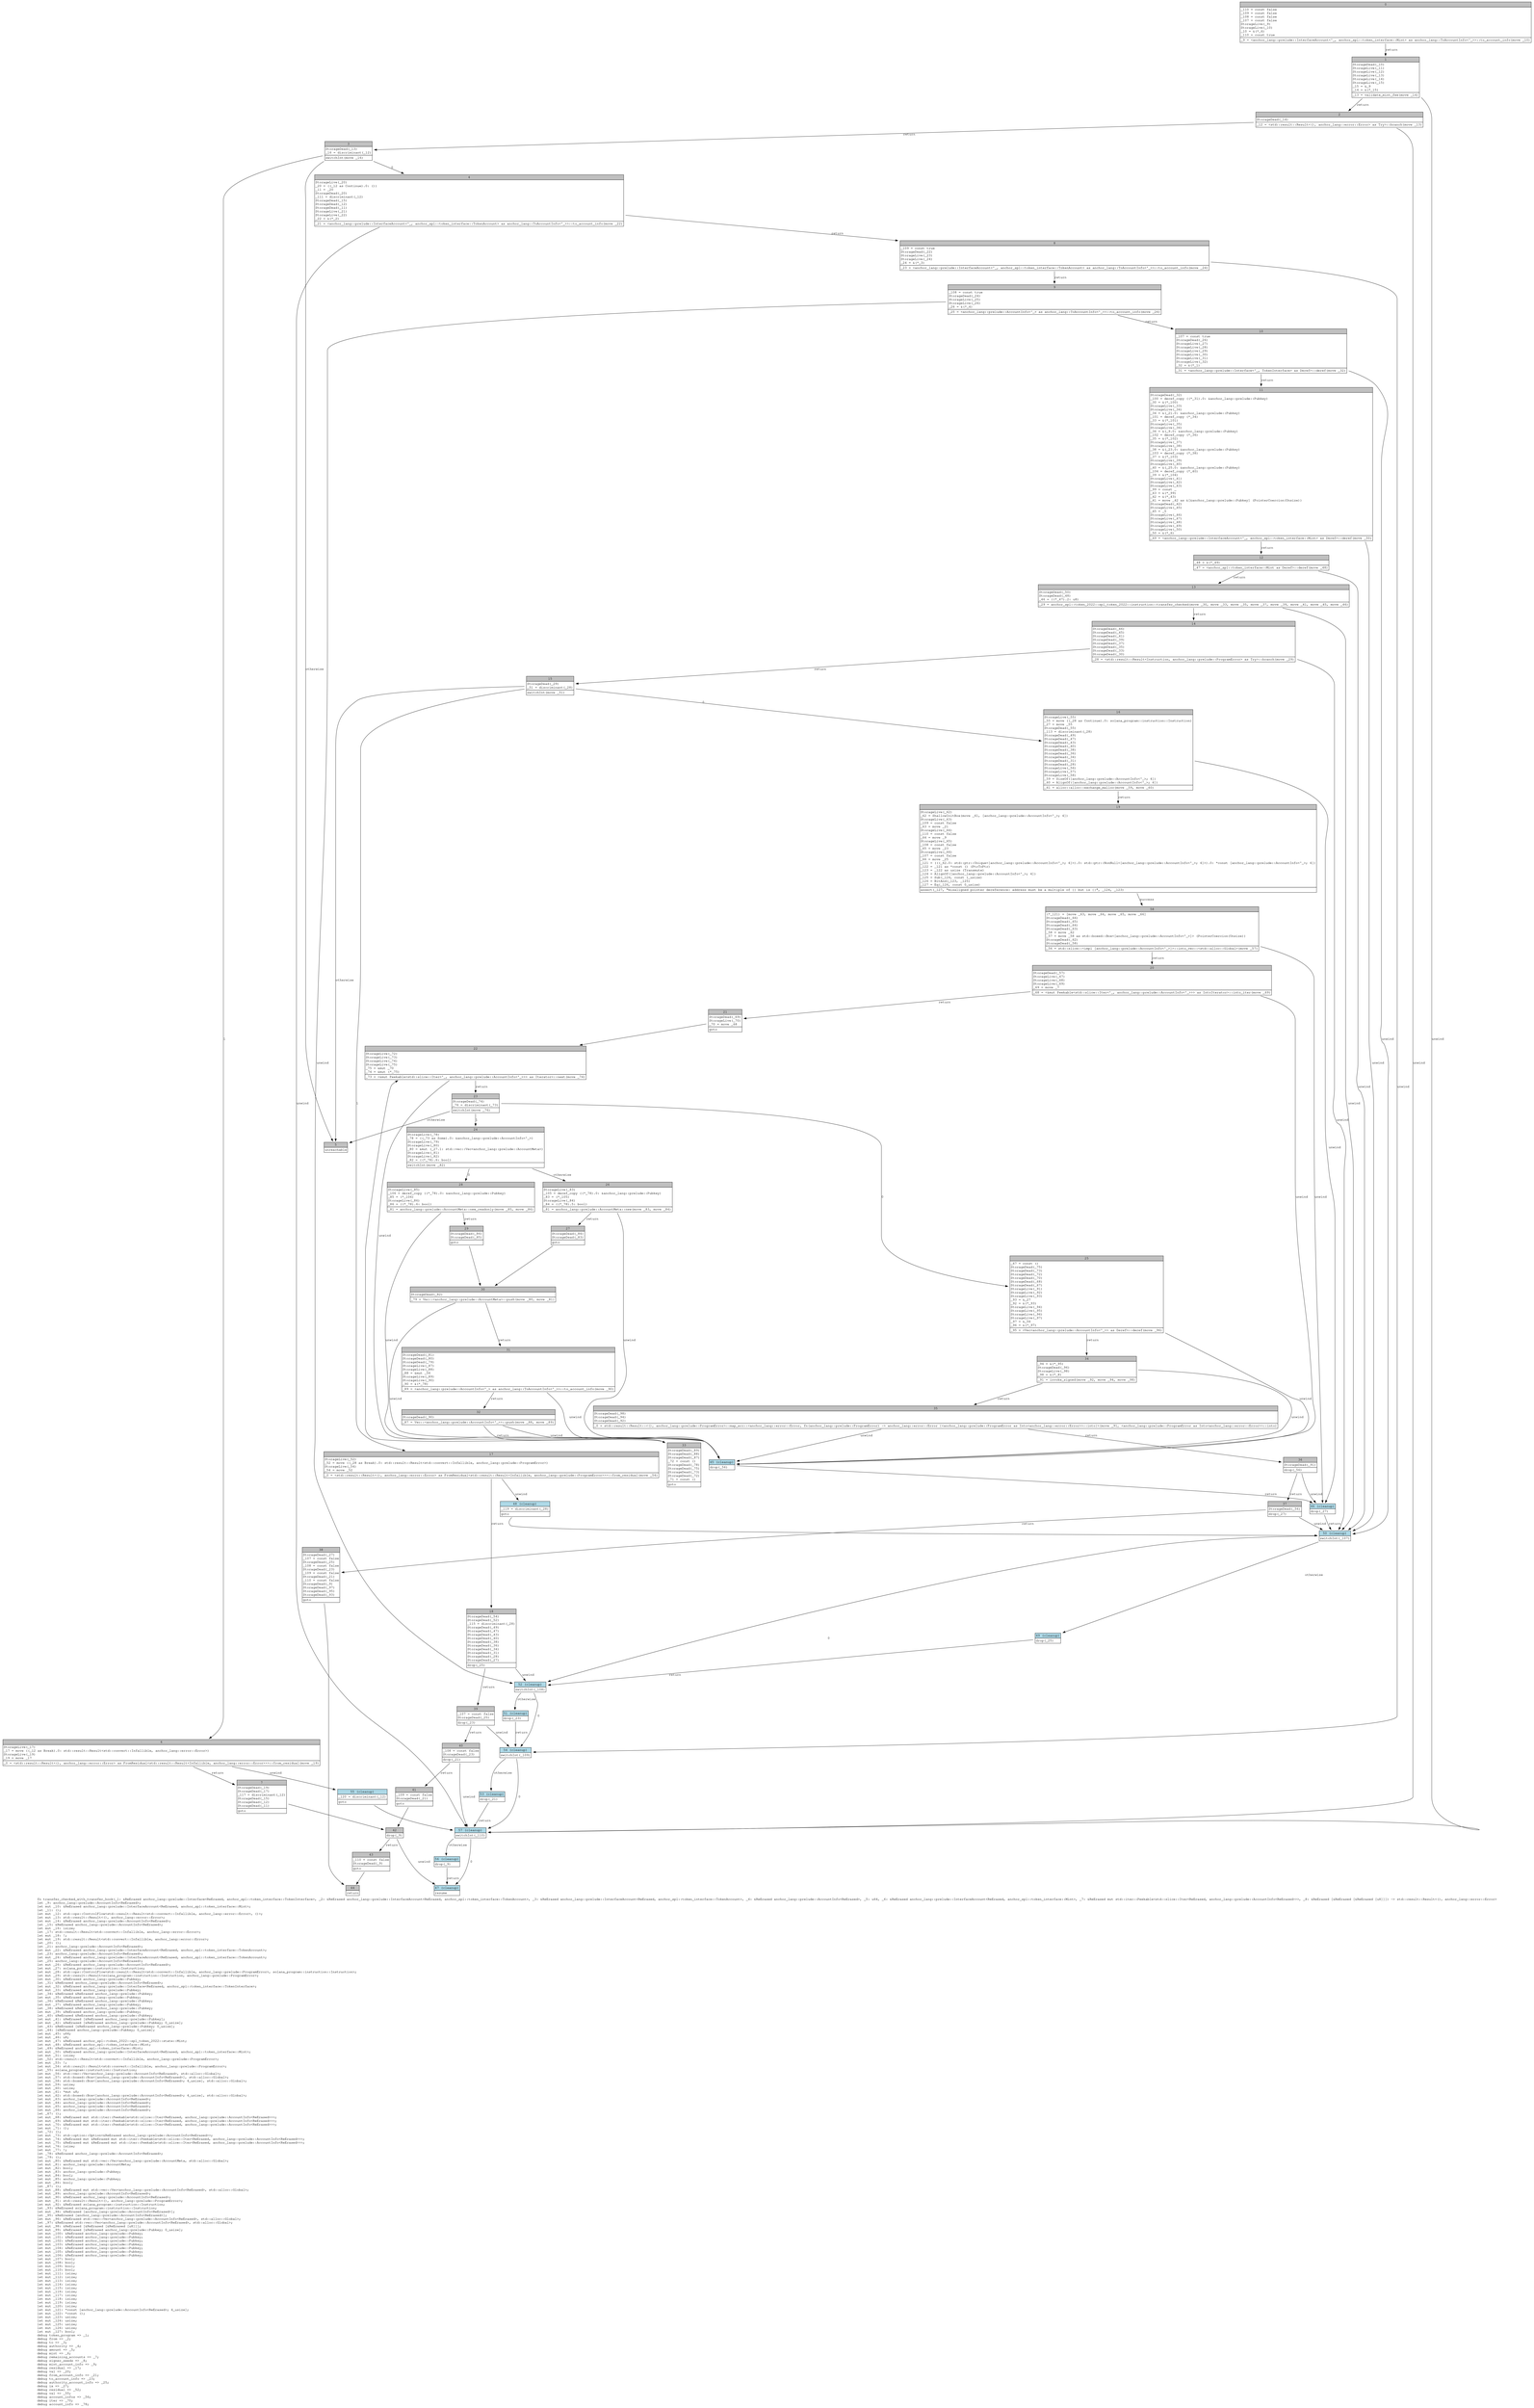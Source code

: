 digraph Mir_0_857 {
    graph [fontname="Courier, monospace"];
    node [fontname="Courier, monospace"];
    edge [fontname="Courier, monospace"];
    label=<fn transfer_checked_with_transfer_hook(_1: &amp;ReErased anchor_lang::prelude::Interface&lt;ReErased, anchor_spl::token_interface::TokenInterface&gt;, _2: &amp;ReErased anchor_lang::prelude::InterfaceAccount&lt;ReErased, anchor_spl::token_interface::TokenAccount&gt;, _3: &amp;ReErased anchor_lang::prelude::InterfaceAccount&lt;ReErased, anchor_spl::token_interface::TokenAccount&gt;, _4: &amp;ReErased anchor_lang::prelude::AccountInfo&lt;ReErased&gt;, _5: u64, _6: &amp;ReErased anchor_lang::prelude::InterfaceAccount&lt;ReErased, anchor_spl::token_interface::Mint&gt;, _7: &amp;ReErased mut std::iter::Peekable&lt;std::slice::Iter&lt;ReErased, anchor_lang::prelude::AccountInfo&lt;ReErased&gt;&gt;&gt;, _8: &amp;ReErased [&amp;ReErased [&amp;ReErased [u8]]]) -&gt; std::result::Result&lt;(), anchor_lang::error::Error&gt;<br align="left"/>let _9: anchor_lang::prelude::AccountInfo&lt;ReErased&gt;;<br align="left"/>let mut _10: &amp;ReErased anchor_lang::prelude::InterfaceAccount&lt;ReErased, anchor_spl::token_interface::Mint&gt;;<br align="left"/>let _11: ();<br align="left"/>let mut _12: std::ops::ControlFlow&lt;std::result::Result&lt;std::convert::Infallible, anchor_lang::error::Error&gt;, ()&gt;;<br align="left"/>let mut _13: std::result::Result&lt;(), anchor_lang::error::Error&gt;;<br align="left"/>let mut _14: &amp;ReErased anchor_lang::prelude::AccountInfo&lt;ReErased&gt;;<br align="left"/>let _15: &amp;ReErased anchor_lang::prelude::AccountInfo&lt;ReErased&gt;;<br align="left"/>let mut _16: isize;<br align="left"/>let _17: std::result::Result&lt;std::convert::Infallible, anchor_lang::error::Error&gt;;<br align="left"/>let mut _18: !;<br align="left"/>let mut _19: std::result::Result&lt;std::convert::Infallible, anchor_lang::error::Error&gt;;<br align="left"/>let _20: ();<br align="left"/>let _21: anchor_lang::prelude::AccountInfo&lt;ReErased&gt;;<br align="left"/>let mut _22: &amp;ReErased anchor_lang::prelude::InterfaceAccount&lt;ReErased, anchor_spl::token_interface::TokenAccount&gt;;<br align="left"/>let _23: anchor_lang::prelude::AccountInfo&lt;ReErased&gt;;<br align="left"/>let mut _24: &amp;ReErased anchor_lang::prelude::InterfaceAccount&lt;ReErased, anchor_spl::token_interface::TokenAccount&gt;;<br align="left"/>let _25: anchor_lang::prelude::AccountInfo&lt;ReErased&gt;;<br align="left"/>let mut _26: &amp;ReErased anchor_lang::prelude::AccountInfo&lt;ReErased&gt;;<br align="left"/>let mut _27: solana_program::instruction::Instruction;<br align="left"/>let mut _28: std::ops::ControlFlow&lt;std::result::Result&lt;std::convert::Infallible, anchor_lang::prelude::ProgramError&gt;, solana_program::instruction::Instruction&gt;;<br align="left"/>let mut _29: std::result::Result&lt;solana_program::instruction::Instruction, anchor_lang::prelude::ProgramError&gt;;<br align="left"/>let mut _30: &amp;ReErased anchor_lang::prelude::Pubkey;<br align="left"/>let _31: &amp;ReErased anchor_lang::prelude::AccountInfo&lt;ReErased&gt;;<br align="left"/>let mut _32: &amp;ReErased anchor_lang::prelude::Interface&lt;ReErased, anchor_spl::token_interface::TokenInterface&gt;;<br align="left"/>let mut _33: &amp;ReErased anchor_lang::prelude::Pubkey;<br align="left"/>let _34: &amp;ReErased &amp;ReErased anchor_lang::prelude::Pubkey;<br align="left"/>let mut _35: &amp;ReErased anchor_lang::prelude::Pubkey;<br align="left"/>let _36: &amp;ReErased &amp;ReErased anchor_lang::prelude::Pubkey;<br align="left"/>let mut _37: &amp;ReErased anchor_lang::prelude::Pubkey;<br align="left"/>let _38: &amp;ReErased &amp;ReErased anchor_lang::prelude::Pubkey;<br align="left"/>let mut _39: &amp;ReErased anchor_lang::prelude::Pubkey;<br align="left"/>let _40: &amp;ReErased &amp;ReErased anchor_lang::prelude::Pubkey;<br align="left"/>let mut _41: &amp;ReErased [&amp;ReErased anchor_lang::prelude::Pubkey];<br align="left"/>let mut _42: &amp;ReErased [&amp;ReErased anchor_lang::prelude::Pubkey; 0_usize];<br align="left"/>let _43: &amp;ReErased [&amp;ReErased anchor_lang::prelude::Pubkey; 0_usize];<br align="left"/>let _44: [&amp;ReErased anchor_lang::prelude::Pubkey; 0_usize];<br align="left"/>let mut _45: u64;<br align="left"/>let mut _46: u8;<br align="left"/>let mut _47: &amp;ReErased anchor_spl::token_2022::spl_token_2022::state::Mint;<br align="left"/>let mut _48: &amp;ReErased anchor_spl::token_interface::Mint;<br align="left"/>let _49: &amp;ReErased anchor_spl::token_interface::Mint;<br align="left"/>let mut _50: &amp;ReErased anchor_lang::prelude::InterfaceAccount&lt;ReErased, anchor_spl::token_interface::Mint&gt;;<br align="left"/>let mut _51: isize;<br align="left"/>let _52: std::result::Result&lt;std::convert::Infallible, anchor_lang::prelude::ProgramError&gt;;<br align="left"/>let mut _53: !;<br align="left"/>let mut _54: std::result::Result&lt;std::convert::Infallible, anchor_lang::prelude::ProgramError&gt;;<br align="left"/>let _55: solana_program::instruction::Instruction;<br align="left"/>let mut _56: std::vec::Vec&lt;anchor_lang::prelude::AccountInfo&lt;ReErased&gt;, std::alloc::Global&gt;;<br align="left"/>let mut _57: std::boxed::Box&lt;[anchor_lang::prelude::AccountInfo&lt;ReErased&gt;], std::alloc::Global&gt;;<br align="left"/>let mut _58: std::boxed::Box&lt;[anchor_lang::prelude::AccountInfo&lt;ReErased&gt;; 4_usize], std::alloc::Global&gt;;<br align="left"/>let mut _59: usize;<br align="left"/>let mut _60: usize;<br align="left"/>let mut _61: *mut u8;<br align="left"/>let mut _62: std::boxed::Box&lt;[anchor_lang::prelude::AccountInfo&lt;ReErased&gt;; 4_usize], std::alloc::Global&gt;;<br align="left"/>let mut _63: anchor_lang::prelude::AccountInfo&lt;ReErased&gt;;<br align="left"/>let mut _64: anchor_lang::prelude::AccountInfo&lt;ReErased&gt;;<br align="left"/>let mut _65: anchor_lang::prelude::AccountInfo&lt;ReErased&gt;;<br align="left"/>let mut _66: anchor_lang::prelude::AccountInfo&lt;ReErased&gt;;<br align="left"/>let _67: ();<br align="left"/>let mut _68: &amp;ReErased mut std::iter::Peekable&lt;std::slice::Iter&lt;ReErased, anchor_lang::prelude::AccountInfo&lt;ReErased&gt;&gt;&gt;;<br align="left"/>let mut _69: &amp;ReErased mut std::iter::Peekable&lt;std::slice::Iter&lt;ReErased, anchor_lang::prelude::AccountInfo&lt;ReErased&gt;&gt;&gt;;<br align="left"/>let mut _70: &amp;ReErased mut std::iter::Peekable&lt;std::slice::Iter&lt;ReErased, anchor_lang::prelude::AccountInfo&lt;ReErased&gt;&gt;&gt;;<br align="left"/>let mut _71: ();<br align="left"/>let _72: ();<br align="left"/>let mut _73: std::option::Option&lt;&amp;ReErased anchor_lang::prelude::AccountInfo&lt;ReErased&gt;&gt;;<br align="left"/>let mut _74: &amp;ReErased mut &amp;ReErased mut std::iter::Peekable&lt;std::slice::Iter&lt;ReErased, anchor_lang::prelude::AccountInfo&lt;ReErased&gt;&gt;&gt;;<br align="left"/>let mut _75: &amp;ReErased mut &amp;ReErased mut std::iter::Peekable&lt;std::slice::Iter&lt;ReErased, anchor_lang::prelude::AccountInfo&lt;ReErased&gt;&gt;&gt;;<br align="left"/>let mut _76: isize;<br align="left"/>let mut _77: !;<br align="left"/>let _78: &amp;ReErased anchor_lang::prelude::AccountInfo&lt;ReErased&gt;;<br align="left"/>let _79: ();<br align="left"/>let mut _80: &amp;ReErased mut std::vec::Vec&lt;anchor_lang::prelude::AccountMeta, std::alloc::Global&gt;;<br align="left"/>let mut _81: anchor_lang::prelude::AccountMeta;<br align="left"/>let mut _82: bool;<br align="left"/>let mut _83: anchor_lang::prelude::Pubkey;<br align="left"/>let mut _84: bool;<br align="left"/>let mut _85: anchor_lang::prelude::Pubkey;<br align="left"/>let mut _86: bool;<br align="left"/>let _87: ();<br align="left"/>let mut _88: &amp;ReErased mut std::vec::Vec&lt;anchor_lang::prelude::AccountInfo&lt;ReErased&gt;, std::alloc::Global&gt;;<br align="left"/>let mut _89: anchor_lang::prelude::AccountInfo&lt;ReErased&gt;;<br align="left"/>let mut _90: &amp;ReErased anchor_lang::prelude::AccountInfo&lt;ReErased&gt;;<br align="left"/>let mut _91: std::result::Result&lt;(), anchor_lang::prelude::ProgramError&gt;;<br align="left"/>let mut _92: &amp;ReErased solana_program::instruction::Instruction;<br align="left"/>let _93: &amp;ReErased solana_program::instruction::Instruction;<br align="left"/>let mut _94: &amp;ReErased [anchor_lang::prelude::AccountInfo&lt;ReErased&gt;];<br align="left"/>let _95: &amp;ReErased [anchor_lang::prelude::AccountInfo&lt;ReErased&gt;];<br align="left"/>let mut _96: &amp;ReErased std::vec::Vec&lt;anchor_lang::prelude::AccountInfo&lt;ReErased&gt;, std::alloc::Global&gt;;<br align="left"/>let _97: &amp;ReErased std::vec::Vec&lt;anchor_lang::prelude::AccountInfo&lt;ReErased&gt;, std::alloc::Global&gt;;<br align="left"/>let mut _98: &amp;ReErased [&amp;ReErased [&amp;ReErased [u8]]];<br align="left"/>let mut _99: &amp;ReErased [&amp;ReErased anchor_lang::prelude::Pubkey; 0_usize];<br align="left"/>let mut _100: &amp;ReErased anchor_lang::prelude::Pubkey;<br align="left"/>let mut _101: &amp;ReErased anchor_lang::prelude::Pubkey;<br align="left"/>let mut _102: &amp;ReErased anchor_lang::prelude::Pubkey;<br align="left"/>let mut _103: &amp;ReErased anchor_lang::prelude::Pubkey;<br align="left"/>let mut _104: &amp;ReErased anchor_lang::prelude::Pubkey;<br align="left"/>let mut _105: &amp;ReErased anchor_lang::prelude::Pubkey;<br align="left"/>let mut _106: &amp;ReErased anchor_lang::prelude::Pubkey;<br align="left"/>let mut _107: bool;<br align="left"/>let mut _108: bool;<br align="left"/>let mut _109: bool;<br align="left"/>let mut _110: bool;<br align="left"/>let mut _111: isize;<br align="left"/>let mut _112: isize;<br align="left"/>let mut _113: isize;<br align="left"/>let mut _114: isize;<br align="left"/>let mut _115: isize;<br align="left"/>let mut _116: isize;<br align="left"/>let mut _117: isize;<br align="left"/>let mut _118: isize;<br align="left"/>let mut _119: isize;<br align="left"/>let mut _120: isize;<br align="left"/>let mut _121: *const [anchor_lang::prelude::AccountInfo&lt;ReErased&gt;; 4_usize];<br align="left"/>let mut _122: *const ();<br align="left"/>let mut _123: usize;<br align="left"/>let mut _124: usize;<br align="left"/>let mut _125: usize;<br align="left"/>let mut _126: usize;<br align="left"/>let mut _127: bool;<br align="left"/>debug token_program =&gt; _1;<br align="left"/>debug from =&gt; _2;<br align="left"/>debug to =&gt; _3;<br align="left"/>debug authority =&gt; _4;<br align="left"/>debug amount =&gt; _5;<br align="left"/>debug mint =&gt; _6;<br align="left"/>debug remaining_accounts =&gt; _7;<br align="left"/>debug signer_seeds =&gt; _8;<br align="left"/>debug mint_account_info =&gt; _9;<br align="left"/>debug residual =&gt; _17;<br align="left"/>debug val =&gt; _20;<br align="left"/>debug from_account_info =&gt; _21;<br align="left"/>debug to_account_info =&gt; _23;<br align="left"/>debug authority_account_info =&gt; _25;<br align="left"/>debug ix =&gt; _27;<br align="left"/>debug residual =&gt; _52;<br align="left"/>debug val =&gt; _55;<br align="left"/>debug account_infos =&gt; _56;<br align="left"/>debug iter =&gt; _70;<br align="left"/>debug account_info =&gt; _78;<br align="left"/>>;
    bb0__0_857 [shape="none", label=<<table border="0" cellborder="1" cellspacing="0"><tr><td bgcolor="gray" align="center" colspan="1">0</td></tr><tr><td align="left" balign="left">_110 = const false<br/>_109 = const false<br/>_108 = const false<br/>_107 = const false<br/>StorageLive(_9)<br/>StorageLive(_10)<br/>_10 = &amp;(*_6)<br/>_110 = const true<br/></td></tr><tr><td align="left">_9 = &lt;anchor_lang::prelude::InterfaceAccount&lt;'_, anchor_spl::token_interface::Mint&gt; as anchor_lang::ToAccountInfo&lt;'_&gt;&gt;::to_account_info(move _10)</td></tr></table>>];
    bb1__0_857 [shape="none", label=<<table border="0" cellborder="1" cellspacing="0"><tr><td bgcolor="gray" align="center" colspan="1">1</td></tr><tr><td align="left" balign="left">StorageDead(_10)<br/>StorageLive(_11)<br/>StorageLive(_12)<br/>StorageLive(_13)<br/>StorageLive(_14)<br/>StorageLive(_15)<br/>_15 = &amp;_9<br/>_14 = &amp;(*_15)<br/></td></tr><tr><td align="left">_13 = validate_mint_fee(move _14)</td></tr></table>>];
    bb2__0_857 [shape="none", label=<<table border="0" cellborder="1" cellspacing="0"><tr><td bgcolor="gray" align="center" colspan="1">2</td></tr><tr><td align="left" balign="left">StorageDead(_14)<br/></td></tr><tr><td align="left">_12 = &lt;std::result::Result&lt;(), anchor_lang::error::Error&gt; as Try&gt;::branch(move _13)</td></tr></table>>];
    bb3__0_857 [shape="none", label=<<table border="0" cellborder="1" cellspacing="0"><tr><td bgcolor="gray" align="center" colspan="1">3</td></tr><tr><td align="left" balign="left">StorageDead(_13)<br/>_16 = discriminant(_12)<br/></td></tr><tr><td align="left">switchInt(move _16)</td></tr></table>>];
    bb4__0_857 [shape="none", label=<<table border="0" cellborder="1" cellspacing="0"><tr><td bgcolor="gray" align="center" colspan="1">4</td></tr><tr><td align="left" balign="left">StorageLive(_20)<br/>_20 = ((_12 as Continue).0: ())<br/>_11 = _20<br/>StorageDead(_20)<br/>_111 = discriminant(_12)<br/>StorageDead(_15)<br/>StorageDead(_12)<br/>StorageDead(_11)<br/>StorageLive(_21)<br/>StorageLive(_22)<br/>_22 = &amp;(*_2)<br/></td></tr><tr><td align="left">_21 = &lt;anchor_lang::prelude::InterfaceAccount&lt;'_, anchor_spl::token_interface::TokenAccount&gt; as anchor_lang::ToAccountInfo&lt;'_&gt;&gt;::to_account_info(move _22)</td></tr></table>>];
    bb5__0_857 [shape="none", label=<<table border="0" cellborder="1" cellspacing="0"><tr><td bgcolor="gray" align="center" colspan="1">5</td></tr><tr><td align="left">unreachable</td></tr></table>>];
    bb6__0_857 [shape="none", label=<<table border="0" cellborder="1" cellspacing="0"><tr><td bgcolor="gray" align="center" colspan="1">6</td></tr><tr><td align="left" balign="left">StorageLive(_17)<br/>_17 = move ((_12 as Break).0: std::result::Result&lt;std::convert::Infallible, anchor_lang::error::Error&gt;)<br/>StorageLive(_19)<br/>_19 = move _17<br/></td></tr><tr><td align="left">_0 = &lt;std::result::Result&lt;(), anchor_lang::error::Error&gt; as FromResidual&lt;std::result::Result&lt;Infallible, anchor_lang::error::Error&gt;&gt;&gt;::from_residual(move _19)</td></tr></table>>];
    bb7__0_857 [shape="none", label=<<table border="0" cellborder="1" cellspacing="0"><tr><td bgcolor="gray" align="center" colspan="1">7</td></tr><tr><td align="left" balign="left">StorageDead(_19)<br/>StorageDead(_17)<br/>_117 = discriminant(_12)<br/>StorageDead(_15)<br/>StorageDead(_12)<br/>StorageDead(_11)<br/></td></tr><tr><td align="left">goto</td></tr></table>>];
    bb8__0_857 [shape="none", label=<<table border="0" cellborder="1" cellspacing="0"><tr><td bgcolor="gray" align="center" colspan="1">8</td></tr><tr><td align="left" balign="left">_109 = const true<br/>StorageDead(_22)<br/>StorageLive(_23)<br/>StorageLive(_24)<br/>_24 = &amp;(*_3)<br/></td></tr><tr><td align="left">_23 = &lt;anchor_lang::prelude::InterfaceAccount&lt;'_, anchor_spl::token_interface::TokenAccount&gt; as anchor_lang::ToAccountInfo&lt;'_&gt;&gt;::to_account_info(move _24)</td></tr></table>>];
    bb9__0_857 [shape="none", label=<<table border="0" cellborder="1" cellspacing="0"><tr><td bgcolor="gray" align="center" colspan="1">9</td></tr><tr><td align="left" balign="left">_108 = const true<br/>StorageDead(_24)<br/>StorageLive(_25)<br/>StorageLive(_26)<br/>_26 = &amp;(*_4)<br/></td></tr><tr><td align="left">_25 = &lt;anchor_lang::prelude::AccountInfo&lt;'_&gt; as anchor_lang::ToAccountInfo&lt;'_&gt;&gt;::to_account_info(move _26)</td></tr></table>>];
    bb10__0_857 [shape="none", label=<<table border="0" cellborder="1" cellspacing="0"><tr><td bgcolor="gray" align="center" colspan="1">10</td></tr><tr><td align="left" balign="left">_107 = const true<br/>StorageDead(_26)<br/>StorageLive(_27)<br/>StorageLive(_28)<br/>StorageLive(_29)<br/>StorageLive(_30)<br/>StorageLive(_31)<br/>StorageLive(_32)<br/>_32 = &amp;(*_1)<br/></td></tr><tr><td align="left">_31 = &lt;anchor_lang::prelude::Interface&lt;'_, TokenInterface&gt; as Deref&gt;::deref(move _32)</td></tr></table>>];
    bb11__0_857 [shape="none", label=<<table border="0" cellborder="1" cellspacing="0"><tr><td bgcolor="gray" align="center" colspan="1">11</td></tr><tr><td align="left" balign="left">StorageDead(_32)<br/>_100 = deref_copy ((*_31).0: &amp;anchor_lang::prelude::Pubkey)<br/>_30 = &amp;(*_100)<br/>StorageLive(_33)<br/>StorageLive(_34)<br/>_34 = &amp;(_21.0: &amp;anchor_lang::prelude::Pubkey)<br/>_101 = deref_copy (*_34)<br/>_33 = &amp;(*_101)<br/>StorageLive(_35)<br/>StorageLive(_36)<br/>_36 = &amp;(_9.0: &amp;anchor_lang::prelude::Pubkey)<br/>_102 = deref_copy (*_36)<br/>_35 = &amp;(*_102)<br/>StorageLive(_37)<br/>StorageLive(_38)<br/>_38 = &amp;(_23.0: &amp;anchor_lang::prelude::Pubkey)<br/>_103 = deref_copy (*_38)<br/>_37 = &amp;(*_103)<br/>StorageLive(_39)<br/>StorageLive(_40)<br/>_40 = &amp;(_25.0: &amp;anchor_lang::prelude::Pubkey)<br/>_104 = deref_copy (*_40)<br/>_39 = &amp;(*_104)<br/>StorageLive(_41)<br/>StorageLive(_42)<br/>StorageLive(_43)<br/>_99 = const _<br/>_43 = &amp;(*_99)<br/>_42 = &amp;(*_43)<br/>_41 = move _42 as &amp;[&amp;anchor_lang::prelude::Pubkey] (PointerCoercion(Unsize))<br/>StorageDead(_42)<br/>StorageLive(_45)<br/>_45 = _5<br/>StorageLive(_46)<br/>StorageLive(_47)<br/>StorageLive(_48)<br/>StorageLive(_49)<br/>StorageLive(_50)<br/>_50 = &amp;(*_6)<br/></td></tr><tr><td align="left">_49 = &lt;anchor_lang::prelude::InterfaceAccount&lt;'_, anchor_spl::token_interface::Mint&gt; as Deref&gt;::deref(move _50)</td></tr></table>>];
    bb12__0_857 [shape="none", label=<<table border="0" cellborder="1" cellspacing="0"><tr><td bgcolor="gray" align="center" colspan="1">12</td></tr><tr><td align="left" balign="left">_48 = &amp;(*_49)<br/></td></tr><tr><td align="left">_47 = &lt;anchor_spl::token_interface::Mint as Deref&gt;::deref(move _48)</td></tr></table>>];
    bb13__0_857 [shape="none", label=<<table border="0" cellborder="1" cellspacing="0"><tr><td bgcolor="gray" align="center" colspan="1">13</td></tr><tr><td align="left" balign="left">StorageDead(_50)<br/>StorageDead(_48)<br/>_46 = ((*_47).2: u8)<br/></td></tr><tr><td align="left">_29 = anchor_spl::token_2022::spl_token_2022::instruction::transfer_checked(move _30, move _33, move _35, move _37, move _39, move _41, move _45, move _46)</td></tr></table>>];
    bb14__0_857 [shape="none", label=<<table border="0" cellborder="1" cellspacing="0"><tr><td bgcolor="gray" align="center" colspan="1">14</td></tr><tr><td align="left" balign="left">StorageDead(_46)<br/>StorageDead(_45)<br/>StorageDead(_41)<br/>StorageDead(_39)<br/>StorageDead(_37)<br/>StorageDead(_35)<br/>StorageDead(_33)<br/>StorageDead(_30)<br/></td></tr><tr><td align="left">_28 = &lt;std::result::Result&lt;Instruction, anchor_lang::prelude::ProgramError&gt; as Try&gt;::branch(move _29)</td></tr></table>>];
    bb15__0_857 [shape="none", label=<<table border="0" cellborder="1" cellspacing="0"><tr><td bgcolor="gray" align="center" colspan="1">15</td></tr><tr><td align="left" balign="left">StorageDead(_29)<br/>_51 = discriminant(_28)<br/></td></tr><tr><td align="left">switchInt(move _51)</td></tr></table>>];
    bb16__0_857 [shape="none", label=<<table border="0" cellborder="1" cellspacing="0"><tr><td bgcolor="gray" align="center" colspan="1">16</td></tr><tr><td align="left" balign="left">StorageLive(_55)<br/>_55 = move ((_28 as Continue).0: solana_program::instruction::Instruction)<br/>_27 = move _55<br/>StorageDead(_55)<br/>_113 = discriminant(_28)<br/>StorageDead(_49)<br/>StorageDead(_47)<br/>StorageDead(_43)<br/>StorageDead(_40)<br/>StorageDead(_38)<br/>StorageDead(_36)<br/>StorageDead(_34)<br/>StorageDead(_31)<br/>StorageDead(_28)<br/>StorageLive(_56)<br/>StorageLive(_57)<br/>StorageLive(_58)<br/>_59 = SizeOf([anchor_lang::prelude::AccountInfo&lt;'_&gt;; 4])<br/>_60 = AlignOf([anchor_lang::prelude::AccountInfo&lt;'_&gt;; 4])<br/></td></tr><tr><td align="left">_61 = alloc::alloc::exchange_malloc(move _59, move _60)</td></tr></table>>];
    bb17__0_857 [shape="none", label=<<table border="0" cellborder="1" cellspacing="0"><tr><td bgcolor="gray" align="center" colspan="1">17</td></tr><tr><td align="left" balign="left">StorageLive(_52)<br/>_52 = move ((_28 as Break).0: std::result::Result&lt;std::convert::Infallible, anchor_lang::prelude::ProgramError&gt;)<br/>StorageLive(_54)<br/>_54 = move _52<br/></td></tr><tr><td align="left">_0 = &lt;std::result::Result&lt;(), anchor_lang::error::Error&gt; as FromResidual&lt;std::result::Result&lt;Infallible, anchor_lang::prelude::ProgramError&gt;&gt;&gt;::from_residual(move _54)</td></tr></table>>];
    bb18__0_857 [shape="none", label=<<table border="0" cellborder="1" cellspacing="0"><tr><td bgcolor="gray" align="center" colspan="1">18</td></tr><tr><td align="left" balign="left">StorageDead(_54)<br/>StorageDead(_52)<br/>_115 = discriminant(_28)<br/>StorageDead(_49)<br/>StorageDead(_47)<br/>StorageDead(_43)<br/>StorageDead(_40)<br/>StorageDead(_38)<br/>StorageDead(_36)<br/>StorageDead(_34)<br/>StorageDead(_31)<br/>StorageDead(_28)<br/>StorageDead(_27)<br/></td></tr><tr><td align="left">drop(_25)</td></tr></table>>];
    bb19__0_857 [shape="none", label=<<table border="0" cellborder="1" cellspacing="0"><tr><td bgcolor="gray" align="center" colspan="1">19</td></tr><tr><td align="left" balign="left">StorageLive(_62)<br/>_62 = ShallowInitBox(move _61, [anchor_lang::prelude::AccountInfo&lt;'_&gt;; 4])<br/>StorageLive(_63)<br/>_109 = const false<br/>_63 = move _21<br/>StorageLive(_64)<br/>_110 = const false<br/>_64 = move _9<br/>StorageLive(_65)<br/>_108 = const false<br/>_65 = move _23<br/>StorageLive(_66)<br/>_107 = const false<br/>_66 = move _25<br/>_121 = (((_62.0: std::ptr::Unique&lt;[anchor_lang::prelude::AccountInfo&lt;'_&gt;; 4]&gt;).0: std::ptr::NonNull&lt;[anchor_lang::prelude::AccountInfo&lt;'_&gt;; 4]&gt;).0: *const [anchor_lang::prelude::AccountInfo&lt;'_&gt;; 4])<br/>_122 = _121 as *const () (PtrToPtr)<br/>_123 = _122 as usize (Transmute)<br/>_124 = AlignOf([anchor_lang::prelude::AccountInfo&lt;'_&gt;; 4])<br/>_125 = Sub(_124, const 1_usize)<br/>_126 = BitAnd(_123, _125)<br/>_127 = Eq(_126, const 0_usize)<br/></td></tr><tr><td align="left">assert(_127, &quot;misaligned pointer dereference: address must be a multiple of {} but is {}&quot;, _124, _123)</td></tr></table>>];
    bb20__0_857 [shape="none", label=<<table border="0" cellborder="1" cellspacing="0"><tr><td bgcolor="gray" align="center" colspan="1">20</td></tr><tr><td align="left" balign="left">StorageDead(_57)<br/>StorageLive(_67)<br/>StorageLive(_68)<br/>StorageLive(_69)<br/>_69 = move _7<br/></td></tr><tr><td align="left">_68 = &lt;&amp;mut Peekable&lt;std::slice::Iter&lt;'_, anchor_lang::prelude::AccountInfo&lt;'_&gt;&gt;&gt; as IntoIterator&gt;::into_iter(move _69)</td></tr></table>>];
    bb21__0_857 [shape="none", label=<<table border="0" cellborder="1" cellspacing="0"><tr><td bgcolor="gray" align="center" colspan="1">21</td></tr><tr><td align="left" balign="left">StorageDead(_69)<br/>StorageLive(_70)<br/>_70 = move _68<br/></td></tr><tr><td align="left">goto</td></tr></table>>];
    bb22__0_857 [shape="none", label=<<table border="0" cellborder="1" cellspacing="0"><tr><td bgcolor="gray" align="center" colspan="1">22</td></tr><tr><td align="left" balign="left">StorageLive(_72)<br/>StorageLive(_73)<br/>StorageLive(_74)<br/>StorageLive(_75)<br/>_75 = &amp;mut _70<br/>_74 = &amp;mut (*_75)<br/></td></tr><tr><td align="left">_73 = &lt;&amp;mut Peekable&lt;std::slice::Iter&lt;'_, anchor_lang::prelude::AccountInfo&lt;'_&gt;&gt;&gt; as Iterator&gt;::next(move _74)</td></tr></table>>];
    bb23__0_857 [shape="none", label=<<table border="0" cellborder="1" cellspacing="0"><tr><td bgcolor="gray" align="center" colspan="1">23</td></tr><tr><td align="left" balign="left">StorageDead(_74)<br/>_76 = discriminant(_73)<br/></td></tr><tr><td align="left">switchInt(move _76)</td></tr></table>>];
    bb24__0_857 [shape="none", label=<<table border="0" cellborder="1" cellspacing="0"><tr><td bgcolor="gray" align="center" colspan="1">24</td></tr><tr><td align="left" balign="left">StorageLive(_78)<br/>_78 = ((_73 as Some).0: &amp;anchor_lang::prelude::AccountInfo&lt;'_&gt;)<br/>StorageLive(_79)<br/>StorageLive(_80)<br/>_80 = &amp;mut (_27.1: std::vec::Vec&lt;anchor_lang::prelude::AccountMeta&gt;)<br/>StorageLive(_81)<br/>StorageLive(_82)<br/>_82 = ((*_78).6: bool)<br/></td></tr><tr><td align="left">switchInt(move _82)</td></tr></table>>];
    bb25__0_857 [shape="none", label=<<table border="0" cellborder="1" cellspacing="0"><tr><td bgcolor="gray" align="center" colspan="1">25</td></tr><tr><td align="left" balign="left">_67 = const ()<br/>StorageDead(_75)<br/>StorageDead(_73)<br/>StorageDead(_72)<br/>StorageDead(_70)<br/>StorageDead(_68)<br/>StorageDead(_67)<br/>StorageLive(_91)<br/>StorageLive(_92)<br/>StorageLive(_93)<br/>_93 = &amp;_27<br/>_92 = &amp;(*_93)<br/>StorageLive(_94)<br/>StorageLive(_95)<br/>StorageLive(_96)<br/>StorageLive(_97)<br/>_97 = &amp;_56<br/>_96 = &amp;(*_97)<br/></td></tr><tr><td align="left">_95 = &lt;Vec&lt;anchor_lang::prelude::AccountInfo&lt;'_&gt;&gt; as Deref&gt;::deref(move _96)</td></tr></table>>];
    bb26__0_857 [shape="none", label=<<table border="0" cellborder="1" cellspacing="0"><tr><td bgcolor="gray" align="center" colspan="1">26</td></tr><tr><td align="left" balign="left">StorageLive(_83)<br/>_105 = deref_copy ((*_78).0: &amp;anchor_lang::prelude::Pubkey)<br/>_83 = (*_105)<br/>StorageLive(_84)<br/>_84 = ((*_78).5: bool)<br/></td></tr><tr><td align="left">_81 = anchor_lang::prelude::AccountMeta::new(move _83, move _84)</td></tr></table>>];
    bb27__0_857 [shape="none", label=<<table border="0" cellborder="1" cellspacing="0"><tr><td bgcolor="gray" align="center" colspan="1">27</td></tr><tr><td align="left" balign="left">StorageDead(_84)<br/>StorageDead(_83)<br/></td></tr><tr><td align="left">goto</td></tr></table>>];
    bb28__0_857 [shape="none", label=<<table border="0" cellborder="1" cellspacing="0"><tr><td bgcolor="gray" align="center" colspan="1">28</td></tr><tr><td align="left" balign="left">StorageLive(_85)<br/>_106 = deref_copy ((*_78).0: &amp;anchor_lang::prelude::Pubkey)<br/>_85 = (*_106)<br/>StorageLive(_86)<br/>_86 = ((*_78).6: bool)<br/></td></tr><tr><td align="left">_81 = anchor_lang::prelude::AccountMeta::new_readonly(move _85, move _86)</td></tr></table>>];
    bb29__0_857 [shape="none", label=<<table border="0" cellborder="1" cellspacing="0"><tr><td bgcolor="gray" align="center" colspan="1">29</td></tr><tr><td align="left" balign="left">StorageDead(_86)<br/>StorageDead(_85)<br/></td></tr><tr><td align="left">goto</td></tr></table>>];
    bb30__0_857 [shape="none", label=<<table border="0" cellborder="1" cellspacing="0"><tr><td bgcolor="gray" align="center" colspan="1">30</td></tr><tr><td align="left" balign="left">StorageDead(_82)<br/></td></tr><tr><td align="left">_79 = Vec::&lt;anchor_lang::prelude::AccountMeta&gt;::push(move _80, move _81)</td></tr></table>>];
    bb31__0_857 [shape="none", label=<<table border="0" cellborder="1" cellspacing="0"><tr><td bgcolor="gray" align="center" colspan="1">31</td></tr><tr><td align="left" balign="left">StorageDead(_81)<br/>StorageDead(_80)<br/>StorageDead(_79)<br/>StorageLive(_87)<br/>StorageLive(_88)<br/>_88 = &amp;mut _56<br/>StorageLive(_89)<br/>StorageLive(_90)<br/>_90 = &amp;(*_78)<br/></td></tr><tr><td align="left">_89 = &lt;anchor_lang::prelude::AccountInfo&lt;'_&gt; as anchor_lang::ToAccountInfo&lt;'_&gt;&gt;::to_account_info(move _90)</td></tr></table>>];
    bb32__0_857 [shape="none", label=<<table border="0" cellborder="1" cellspacing="0"><tr><td bgcolor="gray" align="center" colspan="1">32</td></tr><tr><td align="left" balign="left">StorageDead(_90)<br/></td></tr><tr><td align="left">_87 = Vec::&lt;anchor_lang::prelude::AccountInfo&lt;'_&gt;&gt;::push(move _88, move _89)</td></tr></table>>];
    bb33__0_857 [shape="none", label=<<table border="0" cellborder="1" cellspacing="0"><tr><td bgcolor="gray" align="center" colspan="1">33</td></tr><tr><td align="left" balign="left">StorageDead(_89)<br/>StorageDead(_88)<br/>StorageDead(_87)<br/>_72 = const ()<br/>StorageDead(_78)<br/>StorageDead(_75)<br/>StorageDead(_73)<br/>StorageDead(_72)<br/>_71 = const ()<br/></td></tr><tr><td align="left">goto</td></tr></table>>];
    bb34__0_857 [shape="none", label=<<table border="0" cellborder="1" cellspacing="0"><tr><td bgcolor="gray" align="center" colspan="1">34</td></tr><tr><td align="left" balign="left">_94 = &amp;(*_95)<br/>StorageDead(_96)<br/>StorageLive(_98)<br/>_98 = &amp;(*_8)<br/></td></tr><tr><td align="left">_91 = invoke_signed(move _92, move _94, move _98)</td></tr></table>>];
    bb35__0_857 [shape="none", label=<<table border="0" cellborder="1" cellspacing="0"><tr><td bgcolor="gray" align="center" colspan="1">35</td></tr><tr><td align="left" balign="left">StorageDead(_98)<br/>StorageDead(_94)<br/>StorageDead(_92)<br/></td></tr><tr><td align="left">_0 = std::result::Result::&lt;(), anchor_lang::prelude::ProgramError&gt;::map_err::&lt;anchor_lang::error::Error, fn(anchor_lang::prelude::ProgramError) -&gt; anchor_lang::error::Error {&lt;anchor_lang::prelude::ProgramError as Into&lt;anchor_lang::error::Error&gt;&gt;::into}&gt;(move _91, &lt;anchor_lang::prelude::ProgramError as Into&lt;anchor_lang::error::Error&gt;&gt;::into)</td></tr></table>>];
    bb36__0_857 [shape="none", label=<<table border="0" cellborder="1" cellspacing="0"><tr><td bgcolor="gray" align="center" colspan="1">36</td></tr><tr><td align="left" balign="left">StorageDead(_91)<br/></td></tr><tr><td align="left">drop(_56)</td></tr></table>>];
    bb37__0_857 [shape="none", label=<<table border="0" cellborder="1" cellspacing="0"><tr><td bgcolor="gray" align="center" colspan="1">37</td></tr><tr><td align="left" balign="left">StorageDead(_56)<br/></td></tr><tr><td align="left">drop(_27)</td></tr></table>>];
    bb38__0_857 [shape="none", label=<<table border="0" cellborder="1" cellspacing="0"><tr><td bgcolor="gray" align="center" colspan="1">38</td></tr><tr><td align="left" balign="left">StorageDead(_27)<br/>_107 = const false<br/>StorageDead(_25)<br/>_108 = const false<br/>StorageDead(_23)<br/>_109 = const false<br/>StorageDead(_21)<br/>_110 = const false<br/>StorageDead(_9)<br/>StorageDead(_97)<br/>StorageDead(_95)<br/>StorageDead(_93)<br/></td></tr><tr><td align="left">goto</td></tr></table>>];
    bb39__0_857 [shape="none", label=<<table border="0" cellborder="1" cellspacing="0"><tr><td bgcolor="gray" align="center" colspan="1">39</td></tr><tr><td align="left" balign="left">_107 = const false<br/>StorageDead(_25)<br/></td></tr><tr><td align="left">drop(_23)</td></tr></table>>];
    bb40__0_857 [shape="none", label=<<table border="0" cellborder="1" cellspacing="0"><tr><td bgcolor="gray" align="center" colspan="1">40</td></tr><tr><td align="left" balign="left">_108 = const false<br/>StorageDead(_23)<br/></td></tr><tr><td align="left">drop(_21)</td></tr></table>>];
    bb41__0_857 [shape="none", label=<<table border="0" cellborder="1" cellspacing="0"><tr><td bgcolor="gray" align="center" colspan="1">41</td></tr><tr><td align="left" balign="left">_109 = const false<br/>StorageDead(_21)<br/></td></tr><tr><td align="left">goto</td></tr></table>>];
    bb42__0_857 [shape="none", label=<<table border="0" cellborder="1" cellspacing="0"><tr><td bgcolor="gray" align="center" colspan="1">42</td></tr><tr><td align="left">drop(_9)</td></tr></table>>];
    bb43__0_857 [shape="none", label=<<table border="0" cellborder="1" cellspacing="0"><tr><td bgcolor="gray" align="center" colspan="1">43</td></tr><tr><td align="left" balign="left">_110 = const false<br/>StorageDead(_9)<br/></td></tr><tr><td align="left">goto</td></tr></table>>];
    bb44__0_857 [shape="none", label=<<table border="0" cellborder="1" cellspacing="0"><tr><td bgcolor="gray" align="center" colspan="1">44</td></tr><tr><td align="left">return</td></tr></table>>];
    bb45__0_857 [shape="none", label=<<table border="0" cellborder="1" cellspacing="0"><tr><td bgcolor="lightblue" align="center" colspan="1">45 (cleanup)</td></tr><tr><td align="left">drop(_56)</td></tr></table>>];
    bb46__0_857 [shape="none", label=<<table border="0" cellborder="1" cellspacing="0"><tr><td bgcolor="lightblue" align="center" colspan="1">46 (cleanup)</td></tr><tr><td align="left">drop(_27)</td></tr></table>>];
    bb47__0_857 [shape="none", label=<<table border="0" cellborder="1" cellspacing="0"><tr><td bgcolor="lightblue" align="center" colspan="1">47 (cleanup)</td></tr><tr><td align="left">resume</td></tr></table>>];
    bb48__0_857 [shape="none", label=<<table border="0" cellborder="1" cellspacing="0"><tr><td bgcolor="lightblue" align="center" colspan="1">48 (cleanup)</td></tr><tr><td align="left" balign="left">_119 = discriminant(_28)<br/></td></tr><tr><td align="left">goto</td></tr></table>>];
    bb49__0_857 [shape="none", label=<<table border="0" cellborder="1" cellspacing="0"><tr><td bgcolor="lightblue" align="center" colspan="1">49 (cleanup)</td></tr><tr><td align="left">drop(_25)</td></tr></table>>];
    bb50__0_857 [shape="none", label=<<table border="0" cellborder="1" cellspacing="0"><tr><td bgcolor="lightblue" align="center" colspan="1">50 (cleanup)</td></tr><tr><td align="left">switchInt(_107)</td></tr></table>>];
    bb51__0_857 [shape="none", label=<<table border="0" cellborder="1" cellspacing="0"><tr><td bgcolor="lightblue" align="center" colspan="1">51 (cleanup)</td></tr><tr><td align="left">drop(_23)</td></tr></table>>];
    bb52__0_857 [shape="none", label=<<table border="0" cellborder="1" cellspacing="0"><tr><td bgcolor="lightblue" align="center" colspan="1">52 (cleanup)</td></tr><tr><td align="left">switchInt(_108)</td></tr></table>>];
    bb53__0_857 [shape="none", label=<<table border="0" cellborder="1" cellspacing="0"><tr><td bgcolor="lightblue" align="center" colspan="1">53 (cleanup)</td></tr><tr><td align="left">drop(_21)</td></tr></table>>];
    bb54__0_857 [shape="none", label=<<table border="0" cellborder="1" cellspacing="0"><tr><td bgcolor="lightblue" align="center" colspan="1">54 (cleanup)</td></tr><tr><td align="left">switchInt(_109)</td></tr></table>>];
    bb55__0_857 [shape="none", label=<<table border="0" cellborder="1" cellspacing="0"><tr><td bgcolor="lightblue" align="center" colspan="1">55 (cleanup)</td></tr><tr><td align="left" balign="left">_120 = discriminant(_12)<br/></td></tr><tr><td align="left">goto</td></tr></table>>];
    bb56__0_857 [shape="none", label=<<table border="0" cellborder="1" cellspacing="0"><tr><td bgcolor="lightblue" align="center" colspan="1">56 (cleanup)</td></tr><tr><td align="left">drop(_9)</td></tr></table>>];
    bb57__0_857 [shape="none", label=<<table border="0" cellborder="1" cellspacing="0"><tr><td bgcolor="lightblue" align="center" colspan="1">57 (cleanup)</td></tr><tr><td align="left">switchInt(_110)</td></tr></table>>];
    bb58__0_857 [shape="none", label=<<table border="0" cellborder="1" cellspacing="0"><tr><td bgcolor="gray" align="center" colspan="1">58</td></tr><tr><td align="left" balign="left">(*_121) = [move _63, move _64, move _65, move _66]<br/>StorageDead(_66)<br/>StorageDead(_65)<br/>StorageDead(_64)<br/>StorageDead(_63)<br/>_58 = move _62<br/>_57 = move _58 as std::boxed::Box&lt;[anchor_lang::prelude::AccountInfo&lt;'_&gt;]&gt; (PointerCoercion(Unsize))<br/>StorageDead(_62)<br/>StorageDead(_58)<br/></td></tr><tr><td align="left">_56 = std::slice::&lt;impl [anchor_lang::prelude::AccountInfo&lt;'_&gt;]&gt;::into_vec::&lt;std::alloc::Global&gt;(move _57)</td></tr></table>>];
    bb0__0_857 -> bb1__0_857 [label="return"];
    bb1__0_857 -> bb2__0_857 [label="return"];
    bb1__0_857 -> bb57__0_857 [label="unwind"];
    bb2__0_857 -> bb3__0_857 [label="return"];
    bb2__0_857 -> bb57__0_857 [label="unwind"];
    bb3__0_857 -> bb4__0_857 [label="0"];
    bb3__0_857 -> bb6__0_857 [label="1"];
    bb3__0_857 -> bb5__0_857 [label="otherwise"];
    bb4__0_857 -> bb8__0_857 [label="return"];
    bb4__0_857 -> bb57__0_857 [label="unwind"];
    bb6__0_857 -> bb7__0_857 [label="return"];
    bb6__0_857 -> bb55__0_857 [label="unwind"];
    bb7__0_857 -> bb42__0_857 [label=""];
    bb8__0_857 -> bb9__0_857 [label="return"];
    bb8__0_857 -> bb54__0_857 [label="unwind"];
    bb9__0_857 -> bb10__0_857 [label="return"];
    bb9__0_857 -> bb52__0_857 [label="unwind"];
    bb10__0_857 -> bb11__0_857 [label="return"];
    bb10__0_857 -> bb50__0_857 [label="unwind"];
    bb11__0_857 -> bb12__0_857 [label="return"];
    bb11__0_857 -> bb50__0_857 [label="unwind"];
    bb12__0_857 -> bb13__0_857 [label="return"];
    bb12__0_857 -> bb50__0_857 [label="unwind"];
    bb13__0_857 -> bb14__0_857 [label="return"];
    bb13__0_857 -> bb50__0_857 [label="unwind"];
    bb14__0_857 -> bb15__0_857 [label="return"];
    bb14__0_857 -> bb50__0_857 [label="unwind"];
    bb15__0_857 -> bb16__0_857 [label="0"];
    bb15__0_857 -> bb17__0_857 [label="1"];
    bb15__0_857 -> bb5__0_857 [label="otherwise"];
    bb16__0_857 -> bb19__0_857 [label="return"];
    bb16__0_857 -> bb46__0_857 [label="unwind"];
    bb17__0_857 -> bb18__0_857 [label="return"];
    bb17__0_857 -> bb48__0_857 [label="unwind"];
    bb18__0_857 -> bb39__0_857 [label="return"];
    bb18__0_857 -> bb52__0_857 [label="unwind"];
    bb19__0_857 -> bb58__0_857 [label="success"];
    bb20__0_857 -> bb21__0_857 [label="return"];
    bb20__0_857 -> bb45__0_857 [label="unwind"];
    bb21__0_857 -> bb22__0_857 [label=""];
    bb22__0_857 -> bb23__0_857 [label="return"];
    bb22__0_857 -> bb45__0_857 [label="unwind"];
    bb23__0_857 -> bb25__0_857 [label="0"];
    bb23__0_857 -> bb24__0_857 [label="1"];
    bb23__0_857 -> bb5__0_857 [label="otherwise"];
    bb24__0_857 -> bb28__0_857 [label="0"];
    bb24__0_857 -> bb26__0_857 [label="otherwise"];
    bb25__0_857 -> bb34__0_857 [label="return"];
    bb25__0_857 -> bb45__0_857 [label="unwind"];
    bb26__0_857 -> bb27__0_857 [label="return"];
    bb26__0_857 -> bb45__0_857 [label="unwind"];
    bb27__0_857 -> bb30__0_857 [label=""];
    bb28__0_857 -> bb29__0_857 [label="return"];
    bb28__0_857 -> bb45__0_857 [label="unwind"];
    bb29__0_857 -> bb30__0_857 [label=""];
    bb30__0_857 -> bb31__0_857 [label="return"];
    bb30__0_857 -> bb45__0_857 [label="unwind"];
    bb31__0_857 -> bb32__0_857 [label="return"];
    bb31__0_857 -> bb45__0_857 [label="unwind"];
    bb32__0_857 -> bb33__0_857 [label="return"];
    bb32__0_857 -> bb45__0_857 [label="unwind"];
    bb33__0_857 -> bb22__0_857 [label=""];
    bb34__0_857 -> bb35__0_857 [label="return"];
    bb34__0_857 -> bb45__0_857 [label="unwind"];
    bb35__0_857 -> bb36__0_857 [label="return"];
    bb35__0_857 -> bb45__0_857 [label="unwind"];
    bb36__0_857 -> bb37__0_857 [label="return"];
    bb36__0_857 -> bb46__0_857 [label="unwind"];
    bb37__0_857 -> bb38__0_857 [label="return"];
    bb37__0_857 -> bb50__0_857 [label="unwind"];
    bb38__0_857 -> bb44__0_857 [label=""];
    bb39__0_857 -> bb40__0_857 [label="return"];
    bb39__0_857 -> bb54__0_857 [label="unwind"];
    bb40__0_857 -> bb41__0_857 [label="return"];
    bb40__0_857 -> bb57__0_857 [label="unwind"];
    bb41__0_857 -> bb42__0_857 [label=""];
    bb42__0_857 -> bb43__0_857 [label="return"];
    bb42__0_857 -> bb47__0_857 [label="unwind"];
    bb43__0_857 -> bb44__0_857 [label=""];
    bb45__0_857 -> bb46__0_857 [label="return"];
    bb46__0_857 -> bb50__0_857 [label="return"];
    bb48__0_857 -> bb50__0_857 [label=""];
    bb49__0_857 -> bb52__0_857 [label="return"];
    bb50__0_857 -> bb52__0_857 [label="0"];
    bb50__0_857 -> bb49__0_857 [label="otherwise"];
    bb51__0_857 -> bb54__0_857 [label="return"];
    bb52__0_857 -> bb54__0_857 [label="0"];
    bb52__0_857 -> bb51__0_857 [label="otherwise"];
    bb53__0_857 -> bb57__0_857 [label="return"];
    bb54__0_857 -> bb57__0_857 [label="0"];
    bb54__0_857 -> bb53__0_857 [label="otherwise"];
    bb55__0_857 -> bb57__0_857 [label=""];
    bb56__0_857 -> bb47__0_857 [label="return"];
    bb57__0_857 -> bb47__0_857 [label="0"];
    bb57__0_857 -> bb56__0_857 [label="otherwise"];
    bb58__0_857 -> bb20__0_857 [label="return"];
    bb58__0_857 -> bb46__0_857 [label="unwind"];
}
